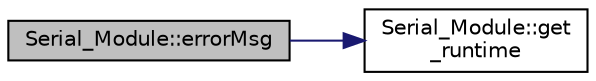 digraph "Serial_Module::errorMsg"
{
 // LATEX_PDF_SIZE
  edge [fontname="Helvetica",fontsize="10",labelfontname="Helvetica",labelfontsize="10"];
  node [fontname="Helvetica",fontsize="10",shape=record];
  rankdir="LR";
  Node1 [label="Serial_Module::errorMsg",height=0.2,width=0.4,color="black", fillcolor="grey75", style="filled", fontcolor="black",tooltip=" "];
  Node1 -> Node2 [color="midnightblue",fontsize="10",style="solid"];
  Node2 [label="Serial_Module::get\l_runtime",height=0.2,width=0.4,color="black", fillcolor="white", style="filled",URL="$class_serial___module.html#a3d2d69a39248f732e5a6166b09575084",tooltip=" "];
}
